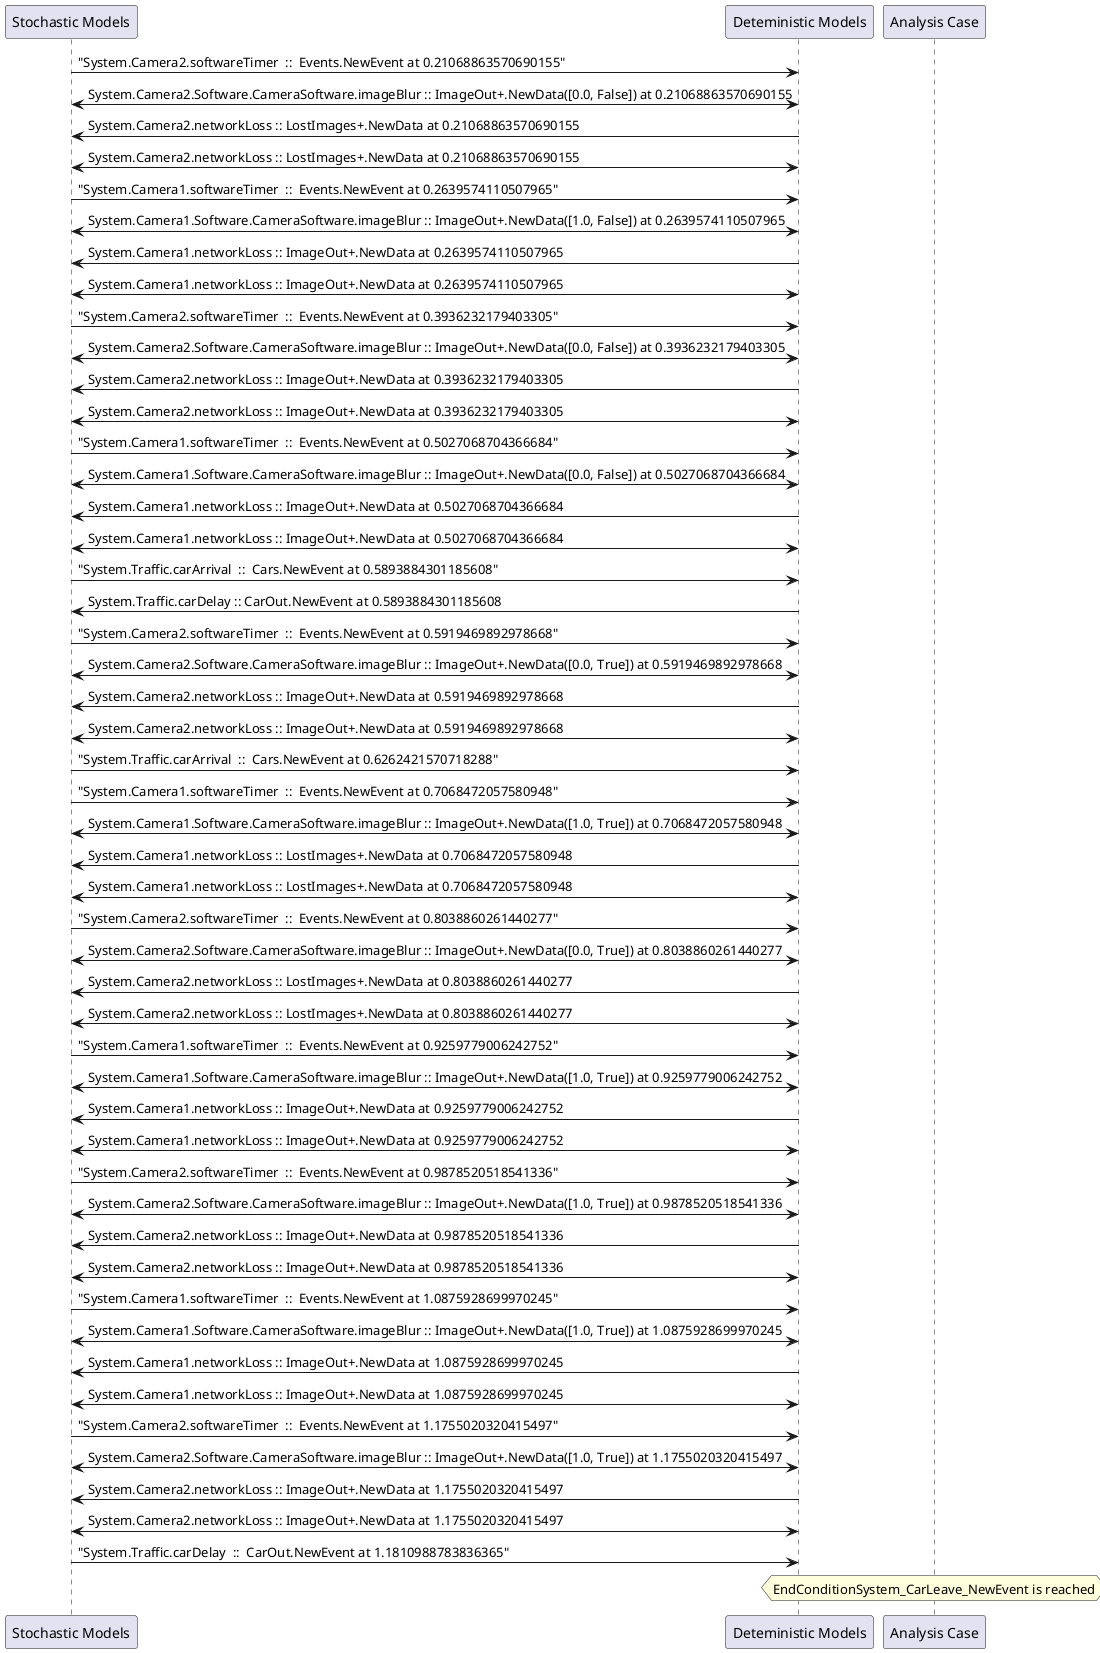 
	@startuml
	participant "Stochastic Models" as stochmodel
	participant "Deteministic Models" as detmodel
	participant "Analysis Case" as analysis
	{8619_stop} stochmodel -> detmodel : "System.Camera2.softwareTimer  ::  Events.NewEvent at 0.21068863570690155"
detmodel <-> stochmodel : System.Camera2.Software.CameraSoftware.imageBlur :: ImageOut+.NewData([0.0, False]) at 0.21068863570690155
detmodel -> stochmodel : System.Camera2.networkLoss :: LostImages+.NewData at 0.21068863570690155
detmodel <-> stochmodel : System.Camera2.networkLoss :: LostImages+.NewData at 0.21068863570690155
{8604_stop} stochmodel -> detmodel : "System.Camera1.softwareTimer  ::  Events.NewEvent at 0.2639574110507965"
detmodel <-> stochmodel : System.Camera1.Software.CameraSoftware.imageBlur :: ImageOut+.NewData([1.0, False]) at 0.2639574110507965
detmodel -> stochmodel : System.Camera1.networkLoss :: ImageOut+.NewData at 0.2639574110507965
detmodel <-> stochmodel : System.Camera1.networkLoss :: ImageOut+.NewData at 0.2639574110507965
{8620_stop} stochmodel -> detmodel : "System.Camera2.softwareTimer  ::  Events.NewEvent at 0.3936232179403305"
detmodel <-> stochmodel : System.Camera2.Software.CameraSoftware.imageBlur :: ImageOut+.NewData([0.0, False]) at 0.3936232179403305
detmodel -> stochmodel : System.Camera2.networkLoss :: ImageOut+.NewData at 0.3936232179403305
detmodel <-> stochmodel : System.Camera2.networkLoss :: ImageOut+.NewData at 0.3936232179403305
{8605_stop} stochmodel -> detmodel : "System.Camera1.softwareTimer  ::  Events.NewEvent at 0.5027068704366684"
detmodel <-> stochmodel : System.Camera1.Software.CameraSoftware.imageBlur :: ImageOut+.NewData([0.0, False]) at 0.5027068704366684
detmodel -> stochmodel : System.Camera1.networkLoss :: ImageOut+.NewData at 0.5027068704366684
detmodel <-> stochmodel : System.Camera1.networkLoss :: ImageOut+.NewData at 0.5027068704366684
{8635_stop} stochmodel -> detmodel : "System.Traffic.carArrival  ::  Cars.NewEvent at 0.5893884301185608"
{8644_start} detmodel -> stochmodel : System.Traffic.carDelay :: CarOut.NewEvent at 0.5893884301185608
{8621_stop} stochmodel -> detmodel : "System.Camera2.softwareTimer  ::  Events.NewEvent at 0.5919469892978668"
detmodel <-> stochmodel : System.Camera2.Software.CameraSoftware.imageBlur :: ImageOut+.NewData([0.0, True]) at 0.5919469892978668
detmodel -> stochmodel : System.Camera2.networkLoss :: ImageOut+.NewData at 0.5919469892978668
detmodel <-> stochmodel : System.Camera2.networkLoss :: ImageOut+.NewData at 0.5919469892978668
{8636_stop} stochmodel -> detmodel : "System.Traffic.carArrival  ::  Cars.NewEvent at 0.6262421570718288"
{8606_stop} stochmodel -> detmodel : "System.Camera1.softwareTimer  ::  Events.NewEvent at 0.7068472057580948"
detmodel <-> stochmodel : System.Camera1.Software.CameraSoftware.imageBlur :: ImageOut+.NewData([1.0, True]) at 0.7068472057580948
detmodel -> stochmodel : System.Camera1.networkLoss :: LostImages+.NewData at 0.7068472057580948
detmodel <-> stochmodel : System.Camera1.networkLoss :: LostImages+.NewData at 0.7068472057580948
{8622_stop} stochmodel -> detmodel : "System.Camera2.softwareTimer  ::  Events.NewEvent at 0.8038860261440277"
detmodel <-> stochmodel : System.Camera2.Software.CameraSoftware.imageBlur :: ImageOut+.NewData([0.0, True]) at 0.8038860261440277
detmodel -> stochmodel : System.Camera2.networkLoss :: LostImages+.NewData at 0.8038860261440277
detmodel <-> stochmodel : System.Camera2.networkLoss :: LostImages+.NewData at 0.8038860261440277
{8607_stop} stochmodel -> detmodel : "System.Camera1.softwareTimer  ::  Events.NewEvent at 0.9259779006242752"
detmodel <-> stochmodel : System.Camera1.Software.CameraSoftware.imageBlur :: ImageOut+.NewData([1.0, True]) at 0.9259779006242752
detmodel -> stochmodel : System.Camera1.networkLoss :: ImageOut+.NewData at 0.9259779006242752
detmodel <-> stochmodel : System.Camera1.networkLoss :: ImageOut+.NewData at 0.9259779006242752
{8623_stop} stochmodel -> detmodel : "System.Camera2.softwareTimer  ::  Events.NewEvent at 0.9878520518541336"
detmodel <-> stochmodel : System.Camera2.Software.CameraSoftware.imageBlur :: ImageOut+.NewData([1.0, True]) at 0.9878520518541336
detmodel -> stochmodel : System.Camera2.networkLoss :: ImageOut+.NewData at 0.9878520518541336
detmodel <-> stochmodel : System.Camera2.networkLoss :: ImageOut+.NewData at 0.9878520518541336
{8608_stop} stochmodel -> detmodel : "System.Camera1.softwareTimer  ::  Events.NewEvent at 1.0875928699970245"
detmodel <-> stochmodel : System.Camera1.Software.CameraSoftware.imageBlur :: ImageOut+.NewData([1.0, True]) at 1.0875928699970245
detmodel -> stochmodel : System.Camera1.networkLoss :: ImageOut+.NewData at 1.0875928699970245
detmodel <-> stochmodel : System.Camera1.networkLoss :: ImageOut+.NewData at 1.0875928699970245
{8624_stop} stochmodel -> detmodel : "System.Camera2.softwareTimer  ::  Events.NewEvent at 1.1755020320415497"
detmodel <-> stochmodel : System.Camera2.Software.CameraSoftware.imageBlur :: ImageOut+.NewData([1.0, True]) at 1.1755020320415497
detmodel -> stochmodel : System.Camera2.networkLoss :: ImageOut+.NewData at 1.1755020320415497
detmodel <-> stochmodel : System.Camera2.networkLoss :: ImageOut+.NewData at 1.1755020320415497
{8644_stop} stochmodel -> detmodel : "System.Traffic.carDelay  ::  CarOut.NewEvent at 1.1810988783836365"
{8644_start} <-> {8644_stop} : delay
hnote over analysis 
EndConditionSystem_CarLeave_NewEvent is reached
endnote
@enduml